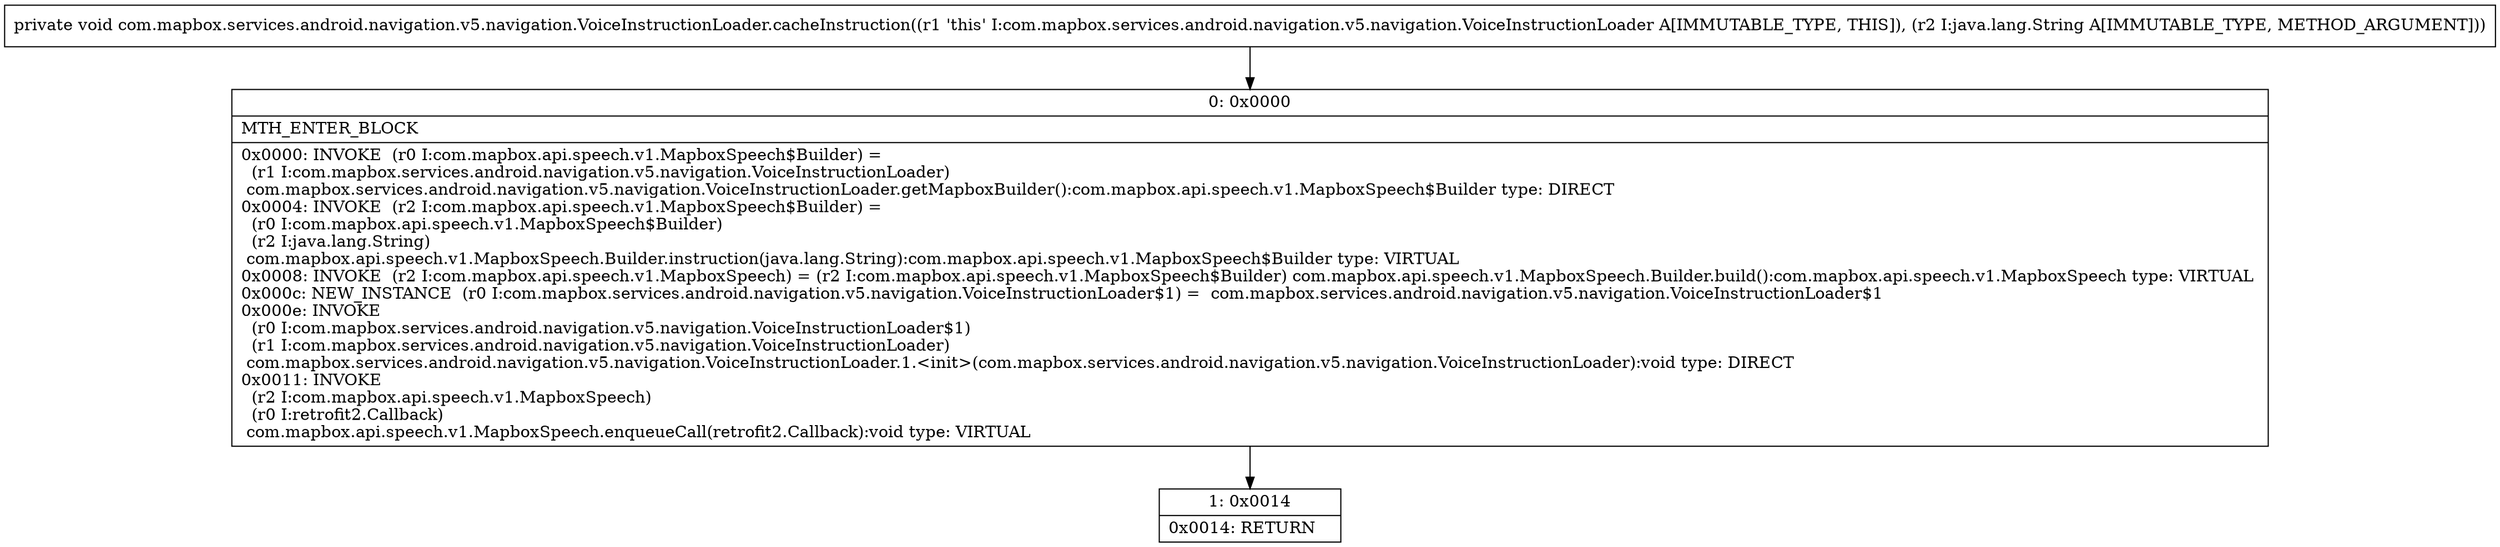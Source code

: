 digraph "CFG forcom.mapbox.services.android.navigation.v5.navigation.VoiceInstructionLoader.cacheInstruction(Ljava\/lang\/String;)V" {
Node_0 [shape=record,label="{0\:\ 0x0000|MTH_ENTER_BLOCK\l|0x0000: INVOKE  (r0 I:com.mapbox.api.speech.v1.MapboxSpeech$Builder) = \l  (r1 I:com.mapbox.services.android.navigation.v5.navigation.VoiceInstructionLoader)\l com.mapbox.services.android.navigation.v5.navigation.VoiceInstructionLoader.getMapboxBuilder():com.mapbox.api.speech.v1.MapboxSpeech$Builder type: DIRECT \l0x0004: INVOKE  (r2 I:com.mapbox.api.speech.v1.MapboxSpeech$Builder) = \l  (r0 I:com.mapbox.api.speech.v1.MapboxSpeech$Builder)\l  (r2 I:java.lang.String)\l com.mapbox.api.speech.v1.MapboxSpeech.Builder.instruction(java.lang.String):com.mapbox.api.speech.v1.MapboxSpeech$Builder type: VIRTUAL \l0x0008: INVOKE  (r2 I:com.mapbox.api.speech.v1.MapboxSpeech) = (r2 I:com.mapbox.api.speech.v1.MapboxSpeech$Builder) com.mapbox.api.speech.v1.MapboxSpeech.Builder.build():com.mapbox.api.speech.v1.MapboxSpeech type: VIRTUAL \l0x000c: NEW_INSTANCE  (r0 I:com.mapbox.services.android.navigation.v5.navigation.VoiceInstructionLoader$1) =  com.mapbox.services.android.navigation.v5.navigation.VoiceInstructionLoader$1 \l0x000e: INVOKE  \l  (r0 I:com.mapbox.services.android.navigation.v5.navigation.VoiceInstructionLoader$1)\l  (r1 I:com.mapbox.services.android.navigation.v5.navigation.VoiceInstructionLoader)\l com.mapbox.services.android.navigation.v5.navigation.VoiceInstructionLoader.1.\<init\>(com.mapbox.services.android.navigation.v5.navigation.VoiceInstructionLoader):void type: DIRECT \l0x0011: INVOKE  \l  (r2 I:com.mapbox.api.speech.v1.MapboxSpeech)\l  (r0 I:retrofit2.Callback)\l com.mapbox.api.speech.v1.MapboxSpeech.enqueueCall(retrofit2.Callback):void type: VIRTUAL \l}"];
Node_1 [shape=record,label="{1\:\ 0x0014|0x0014: RETURN   \l}"];
MethodNode[shape=record,label="{private void com.mapbox.services.android.navigation.v5.navigation.VoiceInstructionLoader.cacheInstruction((r1 'this' I:com.mapbox.services.android.navigation.v5.navigation.VoiceInstructionLoader A[IMMUTABLE_TYPE, THIS]), (r2 I:java.lang.String A[IMMUTABLE_TYPE, METHOD_ARGUMENT])) }"];
MethodNode -> Node_0;
Node_0 -> Node_1;
}

